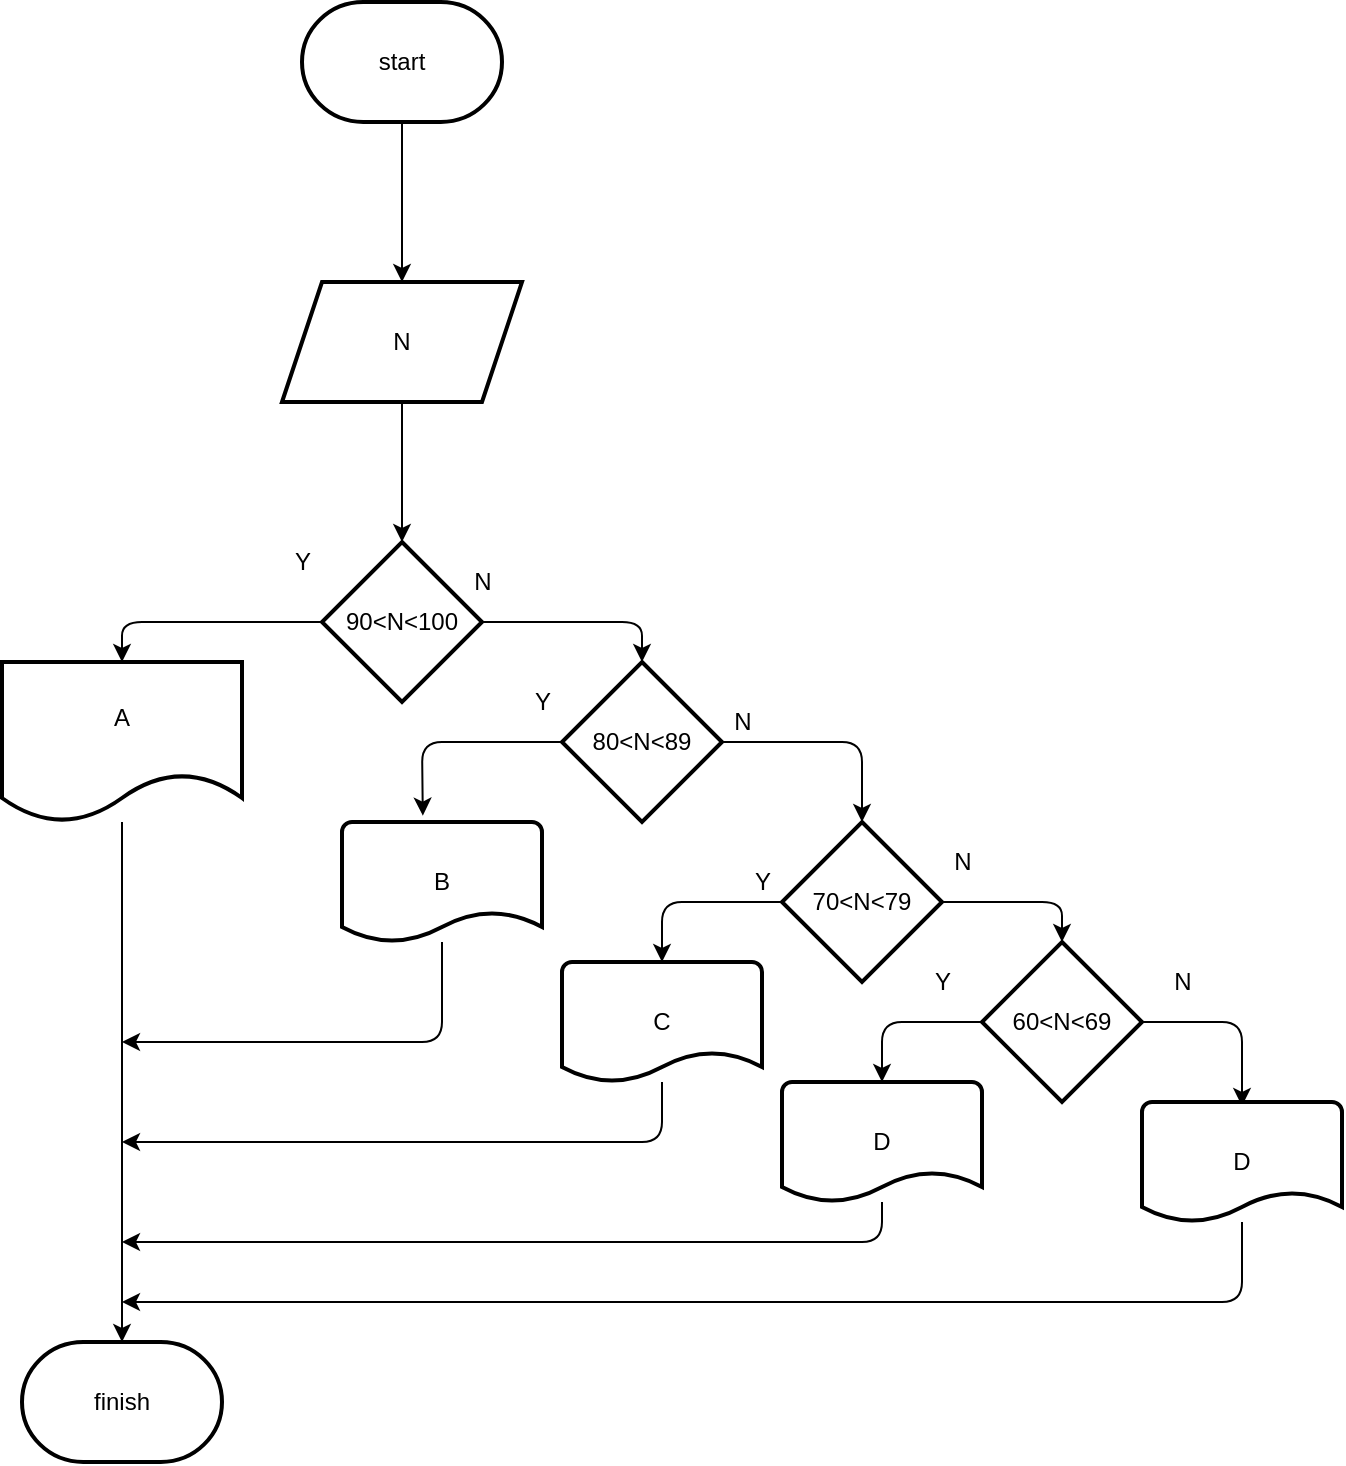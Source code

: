<mxfile>
    <diagram id="4ZkD06sgLC4bQNxnWOz6" name="Page-1">
        <mxGraphModel dx="1060" dy="304" grid="1" gridSize="10" guides="1" tooltips="1" connect="1" arrows="1" fold="1" page="1" pageScale="1" pageWidth="850" pageHeight="1100" math="0" shadow="0">
            <root>
                <mxCell id="0"/>
                <mxCell id="1" parent="0"/>
                <mxCell id="4" value="" style="edgeStyle=none;html=1;" edge="1" parent="1" source="2" target="3">
                    <mxGeometry relative="1" as="geometry"/>
                </mxCell>
                <mxCell id="2" value="start" style="strokeWidth=2;html=1;shape=mxgraph.flowchart.terminator;whiteSpace=wrap;" vertex="1" parent="1">
                    <mxGeometry x="280" y="10" width="100" height="60" as="geometry"/>
                </mxCell>
                <mxCell id="6" value="" style="edgeStyle=none;html=1;" edge="1" parent="1" source="3" target="5">
                    <mxGeometry relative="1" as="geometry"/>
                </mxCell>
                <mxCell id="3" value="N" style="shape=parallelogram;perimeter=parallelogramPerimeter;whiteSpace=wrap;html=1;fixedSize=1;strokeWidth=2;" vertex="1" parent="1">
                    <mxGeometry x="270" y="150" width="120" height="60" as="geometry"/>
                </mxCell>
                <mxCell id="9" value="" style="edgeStyle=none;html=1;" edge="1" parent="1" source="5" target="8">
                    <mxGeometry relative="1" as="geometry">
                        <Array as="points">
                            <mxPoint x="190" y="320"/>
                        </Array>
                    </mxGeometry>
                </mxCell>
                <mxCell id="13" value="" style="edgeStyle=none;html=1;" edge="1" parent="1" source="5" target="12">
                    <mxGeometry relative="1" as="geometry">
                        <Array as="points">
                            <mxPoint x="450" y="320"/>
                        </Array>
                    </mxGeometry>
                </mxCell>
                <mxCell id="5" value="90&amp;lt;N&amp;lt;100" style="rhombus;whiteSpace=wrap;html=1;strokeWidth=2;" vertex="1" parent="1">
                    <mxGeometry x="290" y="280" width="80" height="80" as="geometry"/>
                </mxCell>
                <mxCell id="40" style="edgeStyle=none;html=1;entryX=0.5;entryY=0;entryDx=0;entryDy=0;entryPerimeter=0;" edge="1" parent="1" source="8" target="39">
                    <mxGeometry relative="1" as="geometry"/>
                </mxCell>
                <mxCell id="8" value="A" style="shape=document;whiteSpace=wrap;html=1;boundedLbl=1;strokeWidth=2;" vertex="1" parent="1">
                    <mxGeometry x="130" y="340" width="120" height="80" as="geometry"/>
                </mxCell>
                <mxCell id="19" style="edgeStyle=none;html=1;entryX=0.404;entryY=-0.053;entryDx=0;entryDy=0;entryPerimeter=0;" edge="1" parent="1" source="12" target="18">
                    <mxGeometry relative="1" as="geometry">
                        <Array as="points">
                            <mxPoint x="340" y="380"/>
                        </Array>
                    </mxGeometry>
                </mxCell>
                <mxCell id="21" style="edgeStyle=none;html=1;" edge="1" parent="1" source="12">
                    <mxGeometry relative="1" as="geometry">
                        <mxPoint x="560" y="420" as="targetPoint"/>
                        <Array as="points">
                            <mxPoint x="560" y="380"/>
                        </Array>
                    </mxGeometry>
                </mxCell>
                <mxCell id="12" value="80&amp;lt;N&amp;lt;89" style="rhombus;whiteSpace=wrap;html=1;strokeWidth=2;" vertex="1" parent="1">
                    <mxGeometry x="410" y="340" width="80" height="80" as="geometry"/>
                </mxCell>
                <mxCell id="15" value="Y" style="text;html=1;align=center;verticalAlign=middle;resizable=0;points=[];autosize=1;strokeColor=none;fillColor=none;" vertex="1" parent="1">
                    <mxGeometry x="270" y="280" width="20" height="20" as="geometry"/>
                </mxCell>
                <mxCell id="16" value="N" style="text;html=1;align=center;verticalAlign=middle;resizable=0;points=[];autosize=1;strokeColor=none;fillColor=none;" vertex="1" parent="1">
                    <mxGeometry x="360" y="290" width="20" height="20" as="geometry"/>
                </mxCell>
                <mxCell id="41" style="edgeStyle=none;html=1;" edge="1" parent="1" source="18">
                    <mxGeometry relative="1" as="geometry">
                        <mxPoint x="190" y="530" as="targetPoint"/>
                        <Array as="points">
                            <mxPoint x="350" y="530"/>
                        </Array>
                    </mxGeometry>
                </mxCell>
                <mxCell id="18" value="B" style="strokeWidth=2;html=1;shape=mxgraph.flowchart.document2;whiteSpace=wrap;size=0.25;" vertex="1" parent="1">
                    <mxGeometry x="300" y="420" width="100" height="60" as="geometry"/>
                </mxCell>
                <mxCell id="20" value="Y" style="text;html=1;align=center;verticalAlign=middle;resizable=0;points=[];autosize=1;strokeColor=none;fillColor=none;" vertex="1" parent="1">
                    <mxGeometry x="390" y="350" width="20" height="20" as="geometry"/>
                </mxCell>
                <mxCell id="22" value="N" style="text;html=1;align=center;verticalAlign=middle;resizable=0;points=[];autosize=1;strokeColor=none;fillColor=none;" vertex="1" parent="1">
                    <mxGeometry x="490" y="360" width="20" height="20" as="geometry"/>
                </mxCell>
                <mxCell id="25" style="edgeStyle=none;html=1;entryX=0.5;entryY=0;entryDx=0;entryDy=0;entryPerimeter=0;" edge="1" parent="1" source="23" target="24">
                    <mxGeometry relative="1" as="geometry">
                        <Array as="points">
                            <mxPoint x="460" y="460"/>
                        </Array>
                    </mxGeometry>
                </mxCell>
                <mxCell id="28" value="" style="edgeStyle=none;html=1;" edge="1" parent="1" source="23" target="27">
                    <mxGeometry relative="1" as="geometry">
                        <Array as="points">
                            <mxPoint x="660" y="460"/>
                        </Array>
                    </mxGeometry>
                </mxCell>
                <mxCell id="23" value="70&amp;lt;N&amp;lt;79" style="rhombus;whiteSpace=wrap;html=1;strokeWidth=2;" vertex="1" parent="1">
                    <mxGeometry x="520" y="420" width="80" height="80" as="geometry"/>
                </mxCell>
                <mxCell id="42" style="edgeStyle=none;html=1;" edge="1" parent="1" source="24">
                    <mxGeometry relative="1" as="geometry">
                        <mxPoint x="190" y="580" as="targetPoint"/>
                        <Array as="points">
                            <mxPoint x="460" y="580"/>
                        </Array>
                    </mxGeometry>
                </mxCell>
                <mxCell id="24" value="C" style="strokeWidth=2;html=1;shape=mxgraph.flowchart.document2;whiteSpace=wrap;size=0.25;" vertex="1" parent="1">
                    <mxGeometry x="410" y="490" width="100" height="60" as="geometry"/>
                </mxCell>
                <mxCell id="26" value="Y" style="text;html=1;align=center;verticalAlign=middle;resizable=0;points=[];autosize=1;strokeColor=none;fillColor=none;" vertex="1" parent="1">
                    <mxGeometry x="500" y="440" width="20" height="20" as="geometry"/>
                </mxCell>
                <mxCell id="31" style="edgeStyle=none;html=1;entryX=0.5;entryY=0;entryDx=0;entryDy=0;entryPerimeter=0;" edge="1" parent="1" source="27" target="30">
                    <mxGeometry relative="1" as="geometry">
                        <Array as="points">
                            <mxPoint x="570" y="520"/>
                        </Array>
                    </mxGeometry>
                </mxCell>
                <mxCell id="35" value="" style="edgeStyle=none;html=1;" edge="1" parent="1" source="27">
                    <mxGeometry relative="1" as="geometry">
                        <mxPoint x="750" y="562" as="targetPoint"/>
                        <Array as="points">
                            <mxPoint x="750" y="520"/>
                        </Array>
                    </mxGeometry>
                </mxCell>
                <mxCell id="27" value="60&amp;lt;N&amp;lt;69" style="rhombus;whiteSpace=wrap;html=1;strokeWidth=2;" vertex="1" parent="1">
                    <mxGeometry x="620" y="480" width="80" height="80" as="geometry"/>
                </mxCell>
                <mxCell id="43" style="edgeStyle=none;html=1;" edge="1" parent="1" source="30">
                    <mxGeometry relative="1" as="geometry">
                        <mxPoint x="190" y="630" as="targetPoint"/>
                        <Array as="points">
                            <mxPoint x="570" y="630"/>
                        </Array>
                    </mxGeometry>
                </mxCell>
                <mxCell id="30" value="D" style="strokeWidth=2;html=1;shape=mxgraph.flowchart.document2;whiteSpace=wrap;size=0.25;" vertex="1" parent="1">
                    <mxGeometry x="520" y="550" width="100" height="60" as="geometry"/>
                </mxCell>
                <mxCell id="32" value="Y" style="text;html=1;align=center;verticalAlign=middle;resizable=0;points=[];autosize=1;strokeColor=none;fillColor=none;" vertex="1" parent="1">
                    <mxGeometry x="590" y="490" width="20" height="20" as="geometry"/>
                </mxCell>
                <mxCell id="33" value="N" style="text;html=1;align=center;verticalAlign=middle;resizable=0;points=[];autosize=1;strokeColor=none;fillColor=none;" vertex="1" parent="1">
                    <mxGeometry x="600" y="430" width="20" height="20" as="geometry"/>
                </mxCell>
                <mxCell id="44" style="edgeStyle=none;html=1;" edge="1" parent="1" source="36">
                    <mxGeometry relative="1" as="geometry">
                        <mxPoint x="190" y="660" as="targetPoint"/>
                        <Array as="points">
                            <mxPoint x="750" y="660"/>
                        </Array>
                    </mxGeometry>
                </mxCell>
                <mxCell id="36" value="D" style="strokeWidth=2;html=1;shape=mxgraph.flowchart.document2;whiteSpace=wrap;size=0.25;" vertex="1" parent="1">
                    <mxGeometry x="700" y="560" width="100" height="60" as="geometry"/>
                </mxCell>
                <mxCell id="38" value="N" style="text;html=1;align=center;verticalAlign=middle;resizable=0;points=[];autosize=1;strokeColor=none;fillColor=none;" vertex="1" parent="1">
                    <mxGeometry x="710" y="490" width="20" height="20" as="geometry"/>
                </mxCell>
                <mxCell id="39" value="finish" style="strokeWidth=2;html=1;shape=mxgraph.flowchart.terminator;whiteSpace=wrap;" vertex="1" parent="1">
                    <mxGeometry x="140" y="680" width="100" height="60" as="geometry"/>
                </mxCell>
            </root>
        </mxGraphModel>
    </diagram>
</mxfile>